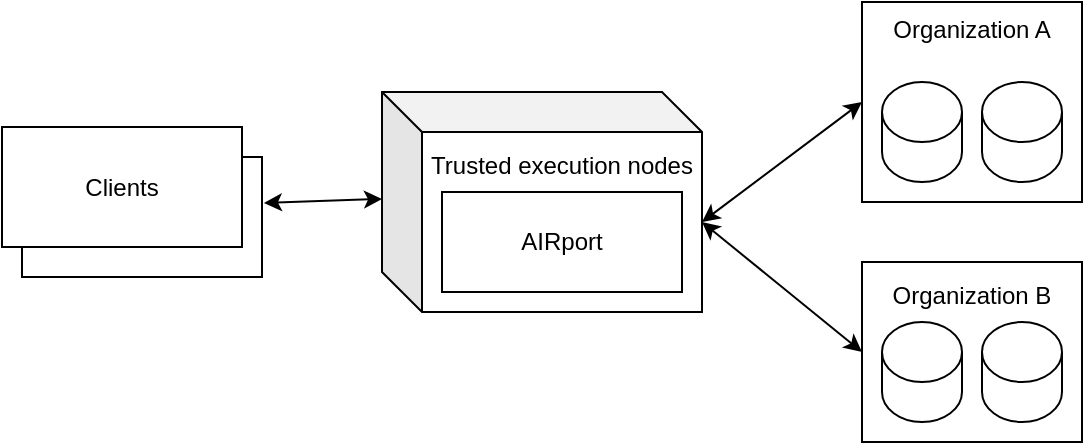 <mxfile version="20.1.4" type="device"><diagram id="fASP4CHtUAMUZCrIMjLH" name="Page-1"><mxGraphModel dx="946" dy="621" grid="1" gridSize="10" guides="1" tooltips="1" connect="1" arrows="1" fold="1" page="1" pageScale="1" pageWidth="850" pageHeight="1100" math="0" shadow="0"><root><mxCell id="0"/><mxCell id="1" parent="0"/><mxCell id="_Wk-3NzKyjqOTRZpP05v-1" value="Organization A&lt;br&gt;&lt;br&gt;&lt;br&gt;&lt;br&gt;&lt;br&gt;&lt;br&gt;" style="rounded=0;whiteSpace=wrap;html=1;" vertex="1" parent="1"><mxGeometry x="480" y="80" width="110" height="100" as="geometry"/></mxCell><mxCell id="_Wk-3NzKyjqOTRZpP05v-2" value="Organization B&lt;br&gt;&lt;br&gt;&lt;br&gt;&lt;br&gt;&lt;br&gt;" style="rounded=0;whiteSpace=wrap;html=1;" vertex="1" parent="1"><mxGeometry x="480" y="210" width="110" height="90" as="geometry"/></mxCell><mxCell id="_Wk-3NzKyjqOTRZpP05v-3" value="Trusted execution nodes&lt;br&gt;&lt;br&gt;&lt;br&gt;&lt;br&gt;&lt;br&gt;" style="shape=cube;whiteSpace=wrap;html=1;boundedLbl=1;backgroundOutline=1;darkOpacity=0.05;darkOpacity2=0.1;" vertex="1" parent="1"><mxGeometry x="240" y="125" width="160" height="110" as="geometry"/></mxCell><mxCell id="_Wk-3NzKyjqOTRZpP05v-4" value="AIRport" style="rounded=0;whiteSpace=wrap;html=1;" vertex="1" parent="1"><mxGeometry x="270" y="175" width="120" height="50" as="geometry"/></mxCell><mxCell id="_Wk-3NzKyjqOTRZpP05v-5" value="" style="endArrow=classic;startArrow=classic;html=1;rounded=0;entryX=0;entryY=0.5;entryDx=0;entryDy=0;exitX=0;exitY=0;exitDx=160;exitDy=65;exitPerimeter=0;" edge="1" parent="1" source="_Wk-3NzKyjqOTRZpP05v-3" target="_Wk-3NzKyjqOTRZpP05v-1"><mxGeometry width="50" height="50" relative="1" as="geometry"><mxPoint x="400" y="300" as="sourcePoint"/><mxPoint x="450" y="250" as="targetPoint"/></mxGeometry></mxCell><mxCell id="_Wk-3NzKyjqOTRZpP05v-6" value="" style="endArrow=classic;startArrow=classic;html=1;rounded=0;entryX=0;entryY=0.5;entryDx=0;entryDy=0;exitX=0;exitY=0;exitDx=160;exitDy=65;exitPerimeter=0;" edge="1" parent="1" source="_Wk-3NzKyjqOTRZpP05v-3" target="_Wk-3NzKyjqOTRZpP05v-2"><mxGeometry width="50" height="50" relative="1" as="geometry"><mxPoint x="400" y="300" as="sourcePoint"/><mxPoint x="450" y="250" as="targetPoint"/></mxGeometry></mxCell><mxCell id="_Wk-3NzKyjqOTRZpP05v-8" value="" style="endArrow=classic;startArrow=classic;html=1;rounded=0;entryX=0;entryY=0.486;entryDx=0;entryDy=0;entryPerimeter=0;exitX=1.008;exitY=0.383;exitDx=0;exitDy=0;exitPerimeter=0;" edge="1" parent="1" source="_Wk-3NzKyjqOTRZpP05v-13" target="_Wk-3NzKyjqOTRZpP05v-3"><mxGeometry width="50" height="50" relative="1" as="geometry"><mxPoint x="400" y="300" as="sourcePoint"/><mxPoint x="450" y="250" as="targetPoint"/></mxGeometry></mxCell><mxCell id="_Wk-3NzKyjqOTRZpP05v-9" value="" style="shape=cylinder3;whiteSpace=wrap;html=1;boundedLbl=1;backgroundOutline=1;size=15;" vertex="1" parent="1"><mxGeometry x="490" y="120" width="40" height="50" as="geometry"/></mxCell><mxCell id="_Wk-3NzKyjqOTRZpP05v-10" value="" style="shape=cylinder3;whiteSpace=wrap;html=1;boundedLbl=1;backgroundOutline=1;size=15;" vertex="1" parent="1"><mxGeometry x="540" y="120" width="40" height="50" as="geometry"/></mxCell><mxCell id="_Wk-3NzKyjqOTRZpP05v-11" value="" style="shape=cylinder3;whiteSpace=wrap;html=1;boundedLbl=1;backgroundOutline=1;size=15;" vertex="1" parent="1"><mxGeometry x="490" y="240" width="40" height="50" as="geometry"/></mxCell><mxCell id="_Wk-3NzKyjqOTRZpP05v-12" value="" style="shape=cylinder3;whiteSpace=wrap;html=1;boundedLbl=1;backgroundOutline=1;size=15;" vertex="1" parent="1"><mxGeometry x="540" y="240" width="40" height="50" as="geometry"/></mxCell><mxCell id="_Wk-3NzKyjqOTRZpP05v-13" value="" style="rounded=0;whiteSpace=wrap;html=1;" vertex="1" parent="1"><mxGeometry x="60" y="157.5" width="120" height="60" as="geometry"/></mxCell><mxCell id="_Wk-3NzKyjqOTRZpP05v-7" value="Clients" style="rounded=0;whiteSpace=wrap;html=1;" vertex="1" parent="1"><mxGeometry x="50" y="142.5" width="120" height="60" as="geometry"/></mxCell></root></mxGraphModel></diagram></mxfile>